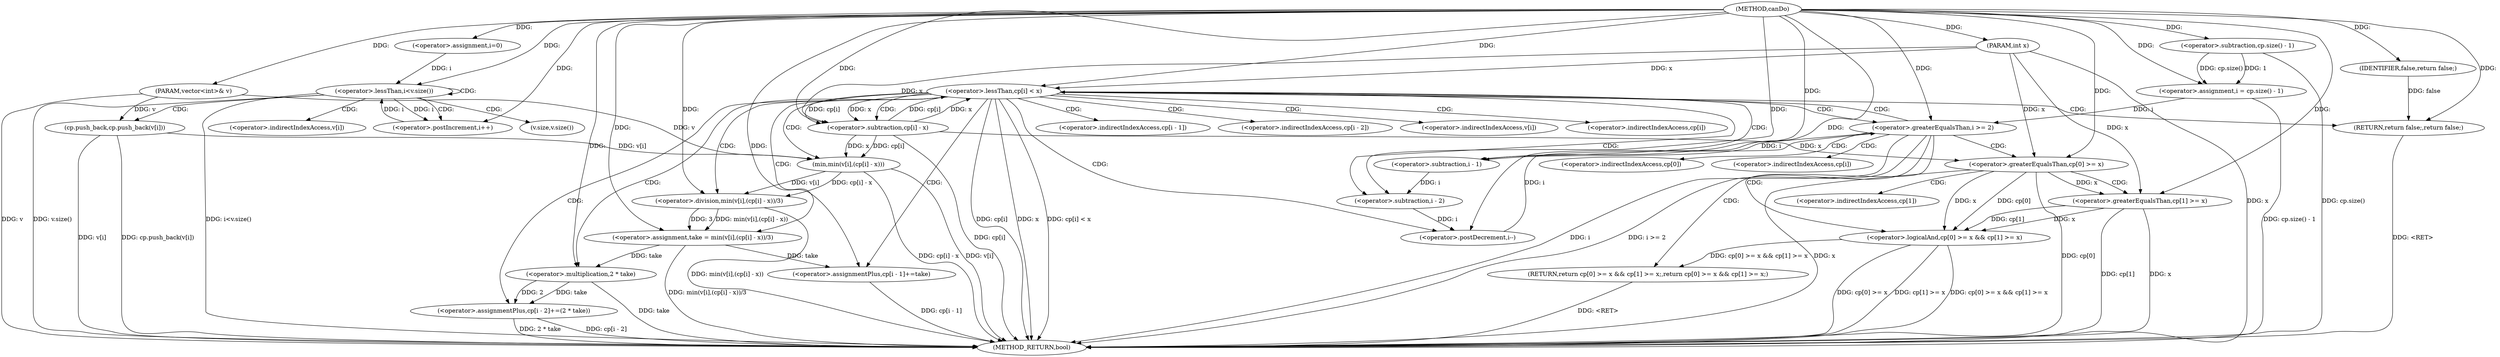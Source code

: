 digraph "canDo" {  
"1000101" [label = "(METHOD,canDo)" ]
"1000183" [label = "(METHOD_RETURN,bool)" ]
"1000102" [label = "(PARAM,int x)" ]
"1000103" [label = "(PARAM,vector<int>& v)" ]
"1000171" [label = "(RETURN,return cp[0] >= x && cp[1] >= x;,return cp[0] >= x && cp[1] >= x;)" ]
"1000108" [label = "(<operator>.assignment,i=0)" ]
"1000111" [label = "(<operator>.lessThan,i<v.size())" ]
"1000114" [label = "(<operator>.postIncrement,i++)" ]
"1000116" [label = "(cp.push_back,cp.push_back(v[i]))" ]
"1000122" [label = "(<operator>.assignment,i = cp.size() - 1)" ]
"1000127" [label = "(<operator>.greaterEqualsThan,i >= 2)" ]
"1000130" [label = "(<operator>.postDecrement,i--)" ]
"1000172" [label = "(<operator>.logicalAnd,cp[0] >= x && cp[1] >= x)" ]
"1000142" [label = "(<operator>.assignment,take = min(v[i],(cp[i] - x))/3)" ]
"1000155" [label = "(<operator>.assignmentPlus,cp[i - 1]+=take)" ]
"1000162" [label = "(<operator>.assignmentPlus,cp[i - 2]+=(2 * take))" ]
"1000124" [label = "(<operator>.subtraction,cp.size() - 1)" ]
"1000134" [label = "(<operator>.lessThan,cp[i] < x)" ]
"1000139" [label = "(RETURN,return false;,return false;)" ]
"1000173" [label = "(<operator>.greaterEqualsThan,cp[0] >= x)" ]
"1000178" [label = "(<operator>.greaterEqualsThan,cp[1] >= x)" ]
"1000140" [label = "(IDENTIFIER,false,return false;)" ]
"1000144" [label = "(<operator>.division,min(v[i],(cp[i] - x))/3)" ]
"1000168" [label = "(<operator>.multiplication,2 * take)" ]
"1000145" [label = "(min,min(v[i],(cp[i] - x)))" ]
"1000158" [label = "(<operator>.subtraction,i - 1)" ]
"1000165" [label = "(<operator>.subtraction,i - 2)" ]
"1000149" [label = "(<operator>.subtraction,cp[i] - x)" ]
"1000113" [label = "(v.size,v.size())" ]
"1000117" [label = "(<operator>.indirectIndexAccess,v[i])" ]
"1000156" [label = "(<operator>.indirectIndexAccess,cp[i - 1])" ]
"1000163" [label = "(<operator>.indirectIndexAccess,cp[i - 2])" ]
"1000174" [label = "(<operator>.indirectIndexAccess,cp[0])" ]
"1000179" [label = "(<operator>.indirectIndexAccess,cp[1])" ]
"1000135" [label = "(<operator>.indirectIndexAccess,cp[i])" ]
"1000146" [label = "(<operator>.indirectIndexAccess,v[i])" ]
"1000150" [label = "(<operator>.indirectIndexAccess,cp[i])" ]
  "1000102" -> "1000183"  [ label = "DDG: x"] 
  "1000103" -> "1000183"  [ label = "DDG: v"] 
  "1000111" -> "1000183"  [ label = "DDG: v.size()"] 
  "1000111" -> "1000183"  [ label = "DDG: i<v.size()"] 
  "1000124" -> "1000183"  [ label = "DDG: cp.size()"] 
  "1000122" -> "1000183"  [ label = "DDG: cp.size() - 1"] 
  "1000127" -> "1000183"  [ label = "DDG: i"] 
  "1000127" -> "1000183"  [ label = "DDG: i >= 2"] 
  "1000173" -> "1000183"  [ label = "DDG: cp[0]"] 
  "1000173" -> "1000183"  [ label = "DDG: x"] 
  "1000172" -> "1000183"  [ label = "DDG: cp[0] >= x"] 
  "1000178" -> "1000183"  [ label = "DDG: cp[1]"] 
  "1000178" -> "1000183"  [ label = "DDG: x"] 
  "1000172" -> "1000183"  [ label = "DDG: cp[1] >= x"] 
  "1000172" -> "1000183"  [ label = "DDG: cp[0] >= x && cp[1] >= x"] 
  "1000134" -> "1000183"  [ label = "DDG: cp[i]"] 
  "1000134" -> "1000183"  [ label = "DDG: x"] 
  "1000134" -> "1000183"  [ label = "DDG: cp[i] < x"] 
  "1000145" -> "1000183"  [ label = "DDG: v[i]"] 
  "1000149" -> "1000183"  [ label = "DDG: cp[i]"] 
  "1000145" -> "1000183"  [ label = "DDG: cp[i] - x"] 
  "1000144" -> "1000183"  [ label = "DDG: min(v[i],(cp[i] - x))"] 
  "1000142" -> "1000183"  [ label = "DDG: min(v[i],(cp[i] - x))/3"] 
  "1000155" -> "1000183"  [ label = "DDG: cp[i - 1]"] 
  "1000162" -> "1000183"  [ label = "DDG: cp[i - 2]"] 
  "1000168" -> "1000183"  [ label = "DDG: take"] 
  "1000162" -> "1000183"  [ label = "DDG: 2 * take"] 
  "1000116" -> "1000183"  [ label = "DDG: v[i]"] 
  "1000116" -> "1000183"  [ label = "DDG: cp.push_back(v[i])"] 
  "1000139" -> "1000183"  [ label = "DDG: <RET>"] 
  "1000171" -> "1000183"  [ label = "DDG: <RET>"] 
  "1000101" -> "1000102"  [ label = "DDG: "] 
  "1000101" -> "1000103"  [ label = "DDG: "] 
  "1000172" -> "1000171"  [ label = "DDG: cp[0] >= x && cp[1] >= x"] 
  "1000101" -> "1000108"  [ label = "DDG: "] 
  "1000124" -> "1000122"  [ label = "DDG: cp.size()"] 
  "1000124" -> "1000122"  [ label = "DDG: 1"] 
  "1000108" -> "1000111"  [ label = "DDG: i"] 
  "1000114" -> "1000111"  [ label = "DDG: i"] 
  "1000101" -> "1000111"  [ label = "DDG: "] 
  "1000111" -> "1000114"  [ label = "DDG: i"] 
  "1000101" -> "1000114"  [ label = "DDG: "] 
  "1000103" -> "1000116"  [ label = "DDG: v"] 
  "1000101" -> "1000122"  [ label = "DDG: "] 
  "1000122" -> "1000127"  [ label = "DDG: i"] 
  "1000130" -> "1000127"  [ label = "DDG: i"] 
  "1000101" -> "1000127"  [ label = "DDG: "] 
  "1000165" -> "1000130"  [ label = "DDG: i"] 
  "1000101" -> "1000130"  [ label = "DDG: "] 
  "1000144" -> "1000142"  [ label = "DDG: 3"] 
  "1000144" -> "1000142"  [ label = "DDG: min(v[i],(cp[i] - x))"] 
  "1000142" -> "1000155"  [ label = "DDG: take"] 
  "1000101" -> "1000155"  [ label = "DDG: "] 
  "1000168" -> "1000162"  [ label = "DDG: take"] 
  "1000168" -> "1000162"  [ label = "DDG: 2"] 
  "1000173" -> "1000172"  [ label = "DDG: cp[0]"] 
  "1000173" -> "1000172"  [ label = "DDG: x"] 
  "1000178" -> "1000172"  [ label = "DDG: cp[1]"] 
  "1000178" -> "1000172"  [ label = "DDG: x"] 
  "1000101" -> "1000124"  [ label = "DDG: "] 
  "1000140" -> "1000139"  [ label = "DDG: false"] 
  "1000101" -> "1000139"  [ label = "DDG: "] 
  "1000101" -> "1000142"  [ label = "DDG: "] 
  "1000149" -> "1000173"  [ label = "DDG: x"] 
  "1000102" -> "1000173"  [ label = "DDG: x"] 
  "1000101" -> "1000173"  [ label = "DDG: "] 
  "1000173" -> "1000178"  [ label = "DDG: x"] 
  "1000102" -> "1000178"  [ label = "DDG: x"] 
  "1000101" -> "1000178"  [ label = "DDG: "] 
  "1000149" -> "1000134"  [ label = "DDG: cp[i]"] 
  "1000149" -> "1000134"  [ label = "DDG: x"] 
  "1000102" -> "1000134"  [ label = "DDG: x"] 
  "1000101" -> "1000134"  [ label = "DDG: "] 
  "1000101" -> "1000140"  [ label = "DDG: "] 
  "1000145" -> "1000144"  [ label = "DDG: v[i]"] 
  "1000145" -> "1000144"  [ label = "DDG: cp[i] - x"] 
  "1000101" -> "1000144"  [ label = "DDG: "] 
  "1000101" -> "1000168"  [ label = "DDG: "] 
  "1000142" -> "1000168"  [ label = "DDG: take"] 
  "1000116" -> "1000145"  [ label = "DDG: v[i]"] 
  "1000103" -> "1000145"  [ label = "DDG: v"] 
  "1000149" -> "1000145"  [ label = "DDG: x"] 
  "1000149" -> "1000145"  [ label = "DDG: cp[i]"] 
  "1000127" -> "1000158"  [ label = "DDG: i"] 
  "1000101" -> "1000158"  [ label = "DDG: "] 
  "1000158" -> "1000165"  [ label = "DDG: i"] 
  "1000101" -> "1000165"  [ label = "DDG: "] 
  "1000134" -> "1000149"  [ label = "DDG: cp[i]"] 
  "1000134" -> "1000149"  [ label = "DDG: x"] 
  "1000102" -> "1000149"  [ label = "DDG: x"] 
  "1000101" -> "1000149"  [ label = "DDG: "] 
  "1000111" -> "1000117"  [ label = "CDG: "] 
  "1000111" -> "1000114"  [ label = "CDG: "] 
  "1000111" -> "1000116"  [ label = "CDG: "] 
  "1000111" -> "1000113"  [ label = "CDG: "] 
  "1000111" -> "1000111"  [ label = "CDG: "] 
  "1000127" -> "1000174"  [ label = "CDG: "] 
  "1000127" -> "1000135"  [ label = "CDG: "] 
  "1000127" -> "1000172"  [ label = "CDG: "] 
  "1000127" -> "1000173"  [ label = "CDG: "] 
  "1000127" -> "1000171"  [ label = "CDG: "] 
  "1000127" -> "1000134"  [ label = "CDG: "] 
  "1000173" -> "1000178"  [ label = "CDG: "] 
  "1000173" -> "1000179"  [ label = "CDG: "] 
  "1000134" -> "1000127"  [ label = "CDG: "] 
  "1000134" -> "1000142"  [ label = "CDG: "] 
  "1000134" -> "1000156"  [ label = "CDG: "] 
  "1000134" -> "1000150"  [ label = "CDG: "] 
  "1000134" -> "1000139"  [ label = "CDG: "] 
  "1000134" -> "1000144"  [ label = "CDG: "] 
  "1000134" -> "1000165"  [ label = "CDG: "] 
  "1000134" -> "1000149"  [ label = "CDG: "] 
  "1000134" -> "1000163"  [ label = "CDG: "] 
  "1000134" -> "1000168"  [ label = "CDG: "] 
  "1000134" -> "1000158"  [ label = "CDG: "] 
  "1000134" -> "1000155"  [ label = "CDG: "] 
  "1000134" -> "1000145"  [ label = "CDG: "] 
  "1000134" -> "1000130"  [ label = "CDG: "] 
  "1000134" -> "1000146"  [ label = "CDG: "] 
  "1000134" -> "1000162"  [ label = "CDG: "] 
}
